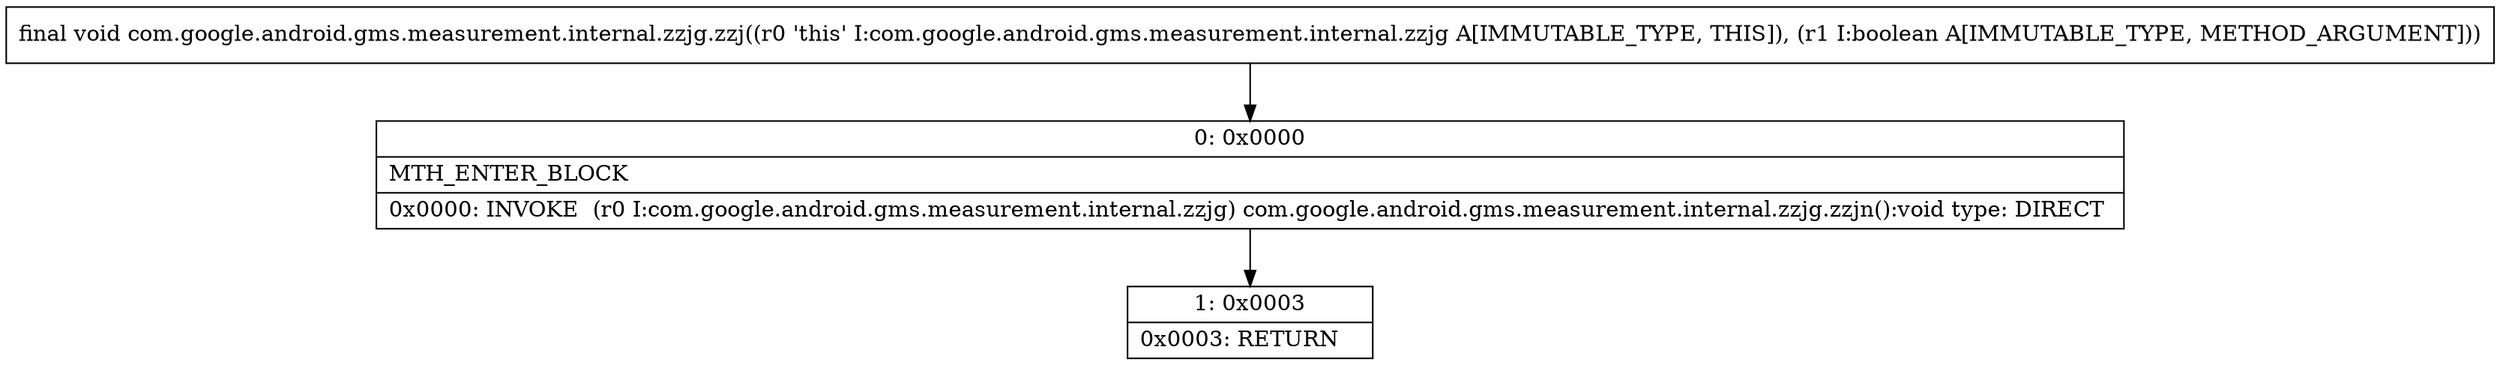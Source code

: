 digraph "CFG forcom.google.android.gms.measurement.internal.zzjg.zzj(Z)V" {
Node_0 [shape=record,label="{0\:\ 0x0000|MTH_ENTER_BLOCK\l|0x0000: INVOKE  (r0 I:com.google.android.gms.measurement.internal.zzjg) com.google.android.gms.measurement.internal.zzjg.zzjn():void type: DIRECT \l}"];
Node_1 [shape=record,label="{1\:\ 0x0003|0x0003: RETURN   \l}"];
MethodNode[shape=record,label="{final void com.google.android.gms.measurement.internal.zzjg.zzj((r0 'this' I:com.google.android.gms.measurement.internal.zzjg A[IMMUTABLE_TYPE, THIS]), (r1 I:boolean A[IMMUTABLE_TYPE, METHOD_ARGUMENT])) }"];
MethodNode -> Node_0;
Node_0 -> Node_1;
}

